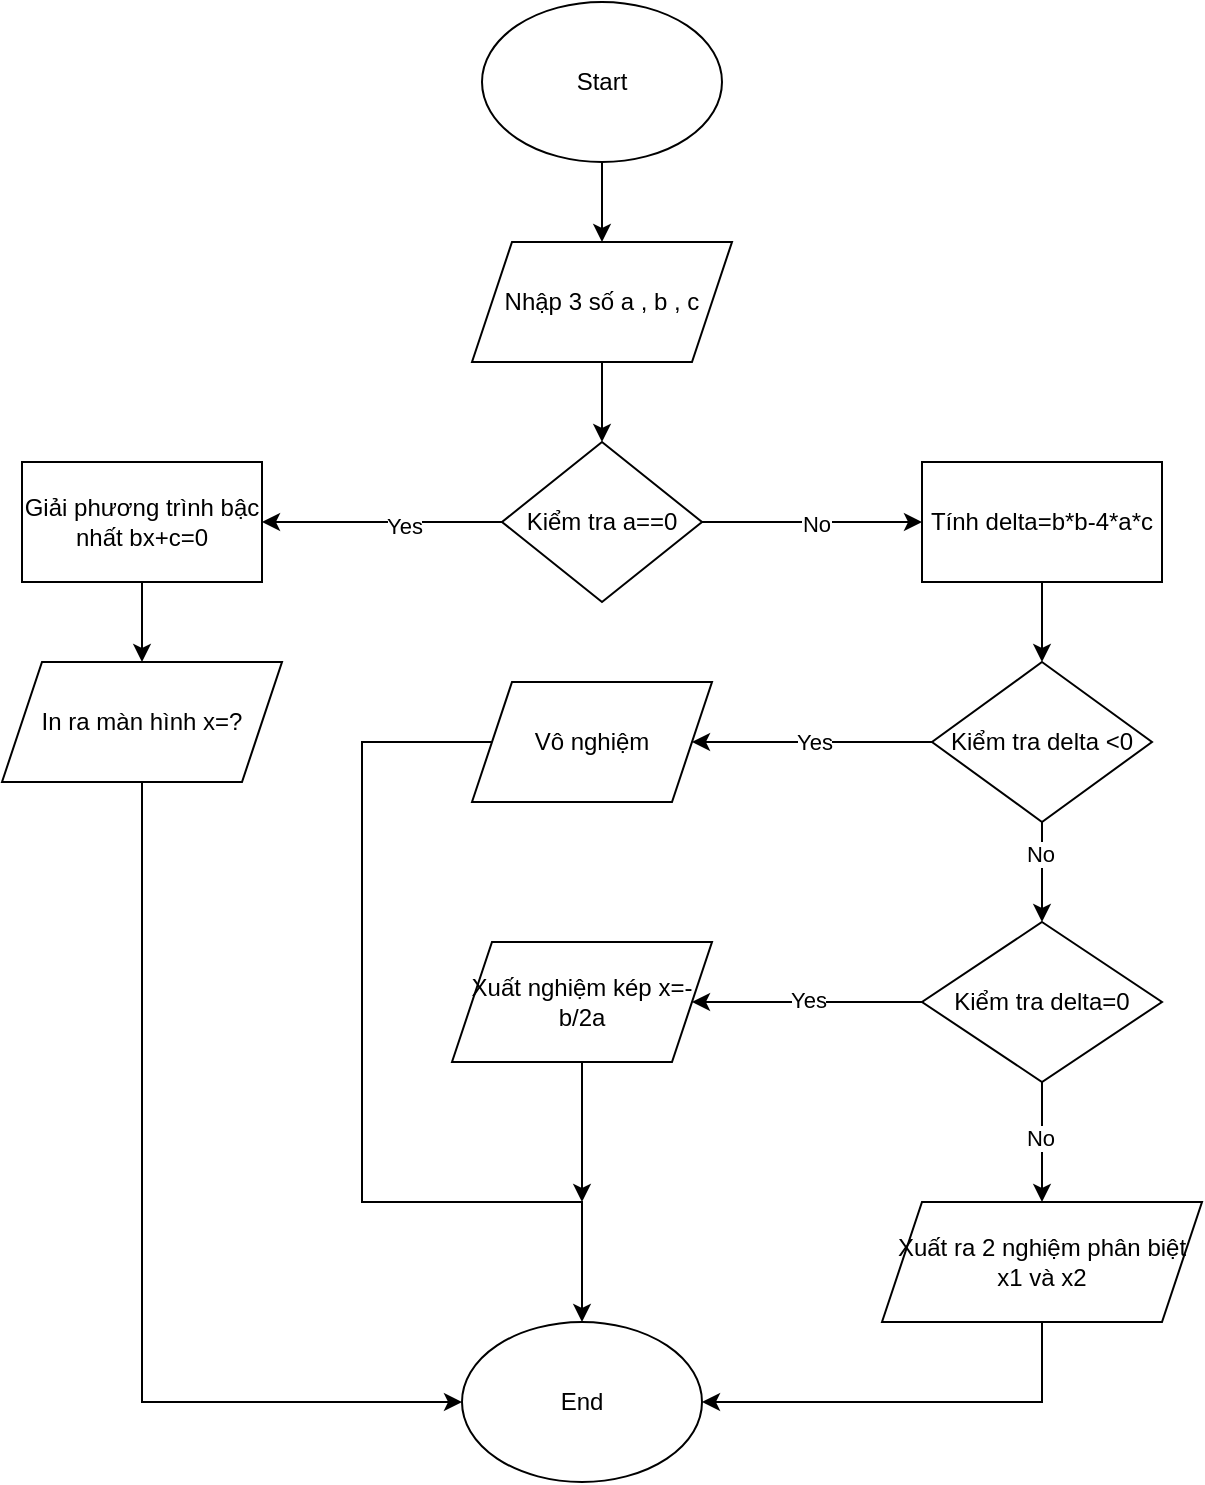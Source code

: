 <mxfile version="28.2.4">
  <diagram name="Trang-1" id="ZFckXqsjIdXHRsRysgjw">
    <mxGraphModel dx="785" dy="451" grid="1" gridSize="10" guides="1" tooltips="1" connect="1" arrows="1" fold="1" page="1" pageScale="1" pageWidth="827" pageHeight="1169" math="0" shadow="0">
      <root>
        <mxCell id="0" />
        <mxCell id="1" parent="0" />
        <mxCell id="5UzwqO1FMWDa7kcP7ygJ-110" value="Start" style="ellipse;whiteSpace=wrap;html=1;" vertex="1" parent="1">
          <mxGeometry x="330" y="40" width="120" height="80" as="geometry" />
        </mxCell>
        <mxCell id="5UzwqO1FMWDa7kcP7ygJ-111" value="End" style="ellipse;whiteSpace=wrap;html=1;" vertex="1" parent="1">
          <mxGeometry x="320" y="700" width="120" height="80" as="geometry" />
        </mxCell>
        <mxCell id="5UzwqO1FMWDa7kcP7ygJ-112" value="Nhập 3 số a , b , c" style="shape=parallelogram;perimeter=parallelogramPerimeter;whiteSpace=wrap;html=1;fixedSize=1;" vertex="1" parent="1">
          <mxGeometry x="325" y="160" width="130" height="60" as="geometry" />
        </mxCell>
        <mxCell id="5UzwqO1FMWDa7kcP7ygJ-113" value="Kiểm tra a==0" style="rhombus;whiteSpace=wrap;html=1;" vertex="1" parent="1">
          <mxGeometry x="340" y="260" width="100" height="80" as="geometry" />
        </mxCell>
        <mxCell id="5UzwqO1FMWDa7kcP7ygJ-115" value="" style="endArrow=classic;html=1;rounded=0;exitX=0;exitY=0.5;exitDx=0;exitDy=0;entryX=1;entryY=0.5;entryDx=0;entryDy=0;" edge="1" parent="1" source="5UzwqO1FMWDa7kcP7ygJ-113">
          <mxGeometry width="50" height="50" relative="1" as="geometry">
            <mxPoint x="180" y="450" as="sourcePoint" />
            <mxPoint x="220" y="300" as="targetPoint" />
          </mxGeometry>
        </mxCell>
        <mxCell id="5UzwqO1FMWDa7kcP7ygJ-118" value="Yes" style="edgeLabel;html=1;align=center;verticalAlign=middle;resizable=0;points=[];" vertex="1" connectable="0" parent="5UzwqO1FMWDa7kcP7ygJ-115">
          <mxGeometry x="-0.172" y="2" relative="1" as="geometry">
            <mxPoint as="offset" />
          </mxGeometry>
        </mxCell>
        <mxCell id="5UzwqO1FMWDa7kcP7ygJ-116" value="" style="endArrow=classic;html=1;rounded=0;exitX=0.5;exitY=1;exitDx=0;exitDy=0;entryX=0.5;entryY=0;entryDx=0;entryDy=0;" edge="1" parent="1" source="5UzwqO1FMWDa7kcP7ygJ-110" target="5UzwqO1FMWDa7kcP7ygJ-112">
          <mxGeometry width="50" height="50" relative="1" as="geometry">
            <mxPoint x="130" y="180" as="sourcePoint" />
            <mxPoint x="180" y="130" as="targetPoint" />
          </mxGeometry>
        </mxCell>
        <mxCell id="5UzwqO1FMWDa7kcP7ygJ-117" value="" style="endArrow=classic;html=1;rounded=0;exitX=0.5;exitY=1;exitDx=0;exitDy=0;entryX=0.5;entryY=0;entryDx=0;entryDy=0;" edge="1" parent="1" source="5UzwqO1FMWDa7kcP7ygJ-112" target="5UzwqO1FMWDa7kcP7ygJ-113">
          <mxGeometry width="50" height="50" relative="1" as="geometry">
            <mxPoint x="140" y="150" as="sourcePoint" />
            <mxPoint x="190" y="100" as="targetPoint" />
          </mxGeometry>
        </mxCell>
        <mxCell id="5UzwqO1FMWDa7kcP7ygJ-119" value="Tính delta=b*b-4*a*c" style="rounded=0;whiteSpace=wrap;html=1;" vertex="1" parent="1">
          <mxGeometry x="550" y="270" width="120" height="60" as="geometry" />
        </mxCell>
        <mxCell id="5UzwqO1FMWDa7kcP7ygJ-120" value="Giải phương trình bậc nhất bx+c=0" style="rounded=0;whiteSpace=wrap;html=1;" vertex="1" parent="1">
          <mxGeometry x="100" y="270" width="120" height="60" as="geometry" />
        </mxCell>
        <mxCell id="5UzwqO1FMWDa7kcP7ygJ-121" value="In ra màn hình x=?" style="shape=parallelogram;perimeter=parallelogramPerimeter;whiteSpace=wrap;html=1;fixedSize=1;" vertex="1" parent="1">
          <mxGeometry x="90" y="370" width="140" height="60" as="geometry" />
        </mxCell>
        <mxCell id="5UzwqO1FMWDa7kcP7ygJ-122" value="" style="endArrow=classic;html=1;rounded=0;exitX=1;exitY=0.5;exitDx=0;exitDy=0;entryX=0;entryY=0.5;entryDx=0;entryDy=0;" edge="1" parent="1" source="5UzwqO1FMWDa7kcP7ygJ-113" target="5UzwqO1FMWDa7kcP7ygJ-119">
          <mxGeometry width="50" height="50" relative="1" as="geometry">
            <mxPoint x="470" y="280" as="sourcePoint" />
            <mxPoint x="520" y="230" as="targetPoint" />
          </mxGeometry>
        </mxCell>
        <mxCell id="5UzwqO1FMWDa7kcP7ygJ-123" value="No" style="edgeLabel;html=1;align=center;verticalAlign=middle;resizable=0;points=[];" vertex="1" connectable="0" parent="5UzwqO1FMWDa7kcP7ygJ-122">
          <mxGeometry x="0.024" y="-1" relative="1" as="geometry">
            <mxPoint as="offset" />
          </mxGeometry>
        </mxCell>
        <mxCell id="5UzwqO1FMWDa7kcP7ygJ-124" value="Kiểm tra delta &amp;lt;0" style="rhombus;whiteSpace=wrap;html=1;" vertex="1" parent="1">
          <mxGeometry x="555" y="370" width="110" height="80" as="geometry" />
        </mxCell>
        <mxCell id="5UzwqO1FMWDa7kcP7ygJ-125" value="Vô nghiệm" style="shape=parallelogram;perimeter=parallelogramPerimeter;whiteSpace=wrap;html=1;fixedSize=1;" vertex="1" parent="1">
          <mxGeometry x="325" y="380" width="120" height="60" as="geometry" />
        </mxCell>
        <mxCell id="5UzwqO1FMWDa7kcP7ygJ-126" value="" style="endArrow=classic;html=1;rounded=0;exitX=0;exitY=0.5;exitDx=0;exitDy=0;entryX=1;entryY=0.5;entryDx=0;entryDy=0;" edge="1" parent="1" source="5UzwqO1FMWDa7kcP7ygJ-124" target="5UzwqO1FMWDa7kcP7ygJ-125">
          <mxGeometry width="50" height="50" relative="1" as="geometry">
            <mxPoint x="300" y="550" as="sourcePoint" />
            <mxPoint x="350" y="500" as="targetPoint" />
          </mxGeometry>
        </mxCell>
        <mxCell id="5UzwqO1FMWDa7kcP7ygJ-127" value="Yes" style="edgeLabel;html=1;align=center;verticalAlign=middle;resizable=0;points=[];" vertex="1" connectable="0" parent="5UzwqO1FMWDa7kcP7ygJ-126">
          <mxGeometry x="-0.019" relative="1" as="geometry">
            <mxPoint as="offset" />
          </mxGeometry>
        </mxCell>
        <mxCell id="5UzwqO1FMWDa7kcP7ygJ-128" value="" style="endArrow=classic;html=1;rounded=0;exitX=0.5;exitY=1;exitDx=0;exitDy=0;entryX=0.5;entryY=0;entryDx=0;entryDy=0;" edge="1" parent="1" source="5UzwqO1FMWDa7kcP7ygJ-119" target="5UzwqO1FMWDa7kcP7ygJ-124">
          <mxGeometry width="50" height="50" relative="1" as="geometry">
            <mxPoint x="460" y="390" as="sourcePoint" />
            <mxPoint x="510" y="340" as="targetPoint" />
          </mxGeometry>
        </mxCell>
        <mxCell id="5UzwqO1FMWDa7kcP7ygJ-129" value="Kiểm tra delta=0" style="rhombus;whiteSpace=wrap;html=1;" vertex="1" parent="1">
          <mxGeometry x="550" y="500" width="120" height="80" as="geometry" />
        </mxCell>
        <mxCell id="5UzwqO1FMWDa7kcP7ygJ-130" value="" style="endArrow=classic;html=1;rounded=0;exitX=0.5;exitY=1;exitDx=0;exitDy=0;" edge="1" parent="1" source="5UzwqO1FMWDa7kcP7ygJ-124" target="5UzwqO1FMWDa7kcP7ygJ-129">
          <mxGeometry width="50" height="50" relative="1" as="geometry">
            <mxPoint x="280" y="580" as="sourcePoint" />
            <mxPoint x="330" y="530" as="targetPoint" />
          </mxGeometry>
        </mxCell>
        <mxCell id="5UzwqO1FMWDa7kcP7ygJ-138" value="No" style="edgeLabel;html=1;align=center;verticalAlign=middle;resizable=0;points=[];" vertex="1" connectable="0" parent="5UzwqO1FMWDa7kcP7ygJ-130">
          <mxGeometry x="-0.387" y="-1" relative="1" as="geometry">
            <mxPoint as="offset" />
          </mxGeometry>
        </mxCell>
        <mxCell id="5UzwqO1FMWDa7kcP7ygJ-132" value="Xuất nghiệm kép x=-b/2a" style="shape=parallelogram;perimeter=parallelogramPerimeter;whiteSpace=wrap;html=1;fixedSize=1;" vertex="1" parent="1">
          <mxGeometry x="315" y="510" width="130" height="60" as="geometry" />
        </mxCell>
        <mxCell id="5UzwqO1FMWDa7kcP7ygJ-133" value="" style="endArrow=classic;html=1;rounded=0;exitX=0;exitY=0.5;exitDx=0;exitDy=0;" edge="1" parent="1" source="5UzwqO1FMWDa7kcP7ygJ-129" target="5UzwqO1FMWDa7kcP7ygJ-132">
          <mxGeometry width="50" height="50" relative="1" as="geometry">
            <mxPoint x="260" y="520" as="sourcePoint" />
            <mxPoint x="310" y="470" as="targetPoint" />
          </mxGeometry>
        </mxCell>
        <mxCell id="5UzwqO1FMWDa7kcP7ygJ-134" value="Yes" style="edgeLabel;html=1;align=center;verticalAlign=middle;resizable=0;points=[];" vertex="1" connectable="0" parent="5UzwqO1FMWDa7kcP7ygJ-133">
          <mxGeometry x="-0.011" y="-1" relative="1" as="geometry">
            <mxPoint as="offset" />
          </mxGeometry>
        </mxCell>
        <mxCell id="5UzwqO1FMWDa7kcP7ygJ-135" value="Xuất ra 2 nghiệm phân biệt x1 và x2" style="shape=parallelogram;perimeter=parallelogramPerimeter;whiteSpace=wrap;html=1;fixedSize=1;" vertex="1" parent="1">
          <mxGeometry x="530" y="640" width="160" height="60" as="geometry" />
        </mxCell>
        <mxCell id="5UzwqO1FMWDa7kcP7ygJ-136" value="" style="endArrow=classic;html=1;rounded=0;exitX=0.5;exitY=1;exitDx=0;exitDy=0;" edge="1" parent="1" source="5UzwqO1FMWDa7kcP7ygJ-129" target="5UzwqO1FMWDa7kcP7ygJ-135">
          <mxGeometry width="50" height="50" relative="1" as="geometry">
            <mxPoint x="310" y="670" as="sourcePoint" />
            <mxPoint x="360" y="620" as="targetPoint" />
          </mxGeometry>
        </mxCell>
        <mxCell id="5UzwqO1FMWDa7kcP7ygJ-137" value="No" style="edgeLabel;html=1;align=center;verticalAlign=middle;resizable=0;points=[];" vertex="1" connectable="0" parent="5UzwqO1FMWDa7kcP7ygJ-136">
          <mxGeometry x="-0.089" y="-1" relative="1" as="geometry">
            <mxPoint as="offset" />
          </mxGeometry>
        </mxCell>
        <mxCell id="5UzwqO1FMWDa7kcP7ygJ-139" value="" style="endArrow=classic;html=1;rounded=0;exitX=0.5;exitY=1;exitDx=0;exitDy=0;entryX=1;entryY=0.5;entryDx=0;entryDy=0;" edge="1" parent="1" source="5UzwqO1FMWDa7kcP7ygJ-135" target="5UzwqO1FMWDa7kcP7ygJ-111">
          <mxGeometry width="50" height="50" relative="1" as="geometry">
            <mxPoint x="90" y="730" as="sourcePoint" />
            <mxPoint x="140" y="680" as="targetPoint" />
            <Array as="points">
              <mxPoint x="610" y="740" />
            </Array>
          </mxGeometry>
        </mxCell>
        <mxCell id="5UzwqO1FMWDa7kcP7ygJ-140" value="" style="endArrow=classic;html=1;rounded=0;exitX=0.5;exitY=1;exitDx=0;exitDy=0;" edge="1" parent="1" source="5UzwqO1FMWDa7kcP7ygJ-120">
          <mxGeometry width="50" height="50" relative="1" as="geometry">
            <mxPoint x="110" y="580" as="sourcePoint" />
            <mxPoint x="160" y="370" as="targetPoint" />
          </mxGeometry>
        </mxCell>
        <mxCell id="5UzwqO1FMWDa7kcP7ygJ-141" value="" style="endArrow=classic;html=1;rounded=0;exitX=0.5;exitY=1;exitDx=0;exitDy=0;entryX=0;entryY=0.5;entryDx=0;entryDy=0;" edge="1" parent="1" source="5UzwqO1FMWDa7kcP7ygJ-121" target="5UzwqO1FMWDa7kcP7ygJ-111">
          <mxGeometry width="50" height="50" relative="1" as="geometry">
            <mxPoint x="170" y="440" as="sourcePoint" />
            <mxPoint x="120" y="600" as="targetPoint" />
            <Array as="points">
              <mxPoint x="160" y="740" />
            </Array>
          </mxGeometry>
        </mxCell>
        <mxCell id="5UzwqO1FMWDa7kcP7ygJ-142" value="" style="endArrow=classic;html=1;rounded=0;exitX=0;exitY=0.5;exitDx=0;exitDy=0;entryX=0.5;entryY=0;entryDx=0;entryDy=0;" edge="1" parent="1" source="5UzwqO1FMWDa7kcP7ygJ-125" target="5UzwqO1FMWDa7kcP7ygJ-111">
          <mxGeometry width="50" height="50" relative="1" as="geometry">
            <mxPoint x="210" y="540" as="sourcePoint" />
            <mxPoint x="260" y="490" as="targetPoint" />
            <Array as="points">
              <mxPoint x="270" y="410" />
              <mxPoint x="270" y="640" />
              <mxPoint x="380" y="640" />
            </Array>
          </mxGeometry>
        </mxCell>
        <mxCell id="5UzwqO1FMWDa7kcP7ygJ-143" value="" style="endArrow=classic;html=1;rounded=0;exitX=0.5;exitY=1;exitDx=0;exitDy=0;" edge="1" parent="1" source="5UzwqO1FMWDa7kcP7ygJ-132">
          <mxGeometry width="50" height="50" relative="1" as="geometry">
            <mxPoint x="460" y="630" as="sourcePoint" />
            <mxPoint x="380" y="640" as="targetPoint" />
          </mxGeometry>
        </mxCell>
      </root>
    </mxGraphModel>
  </diagram>
</mxfile>
